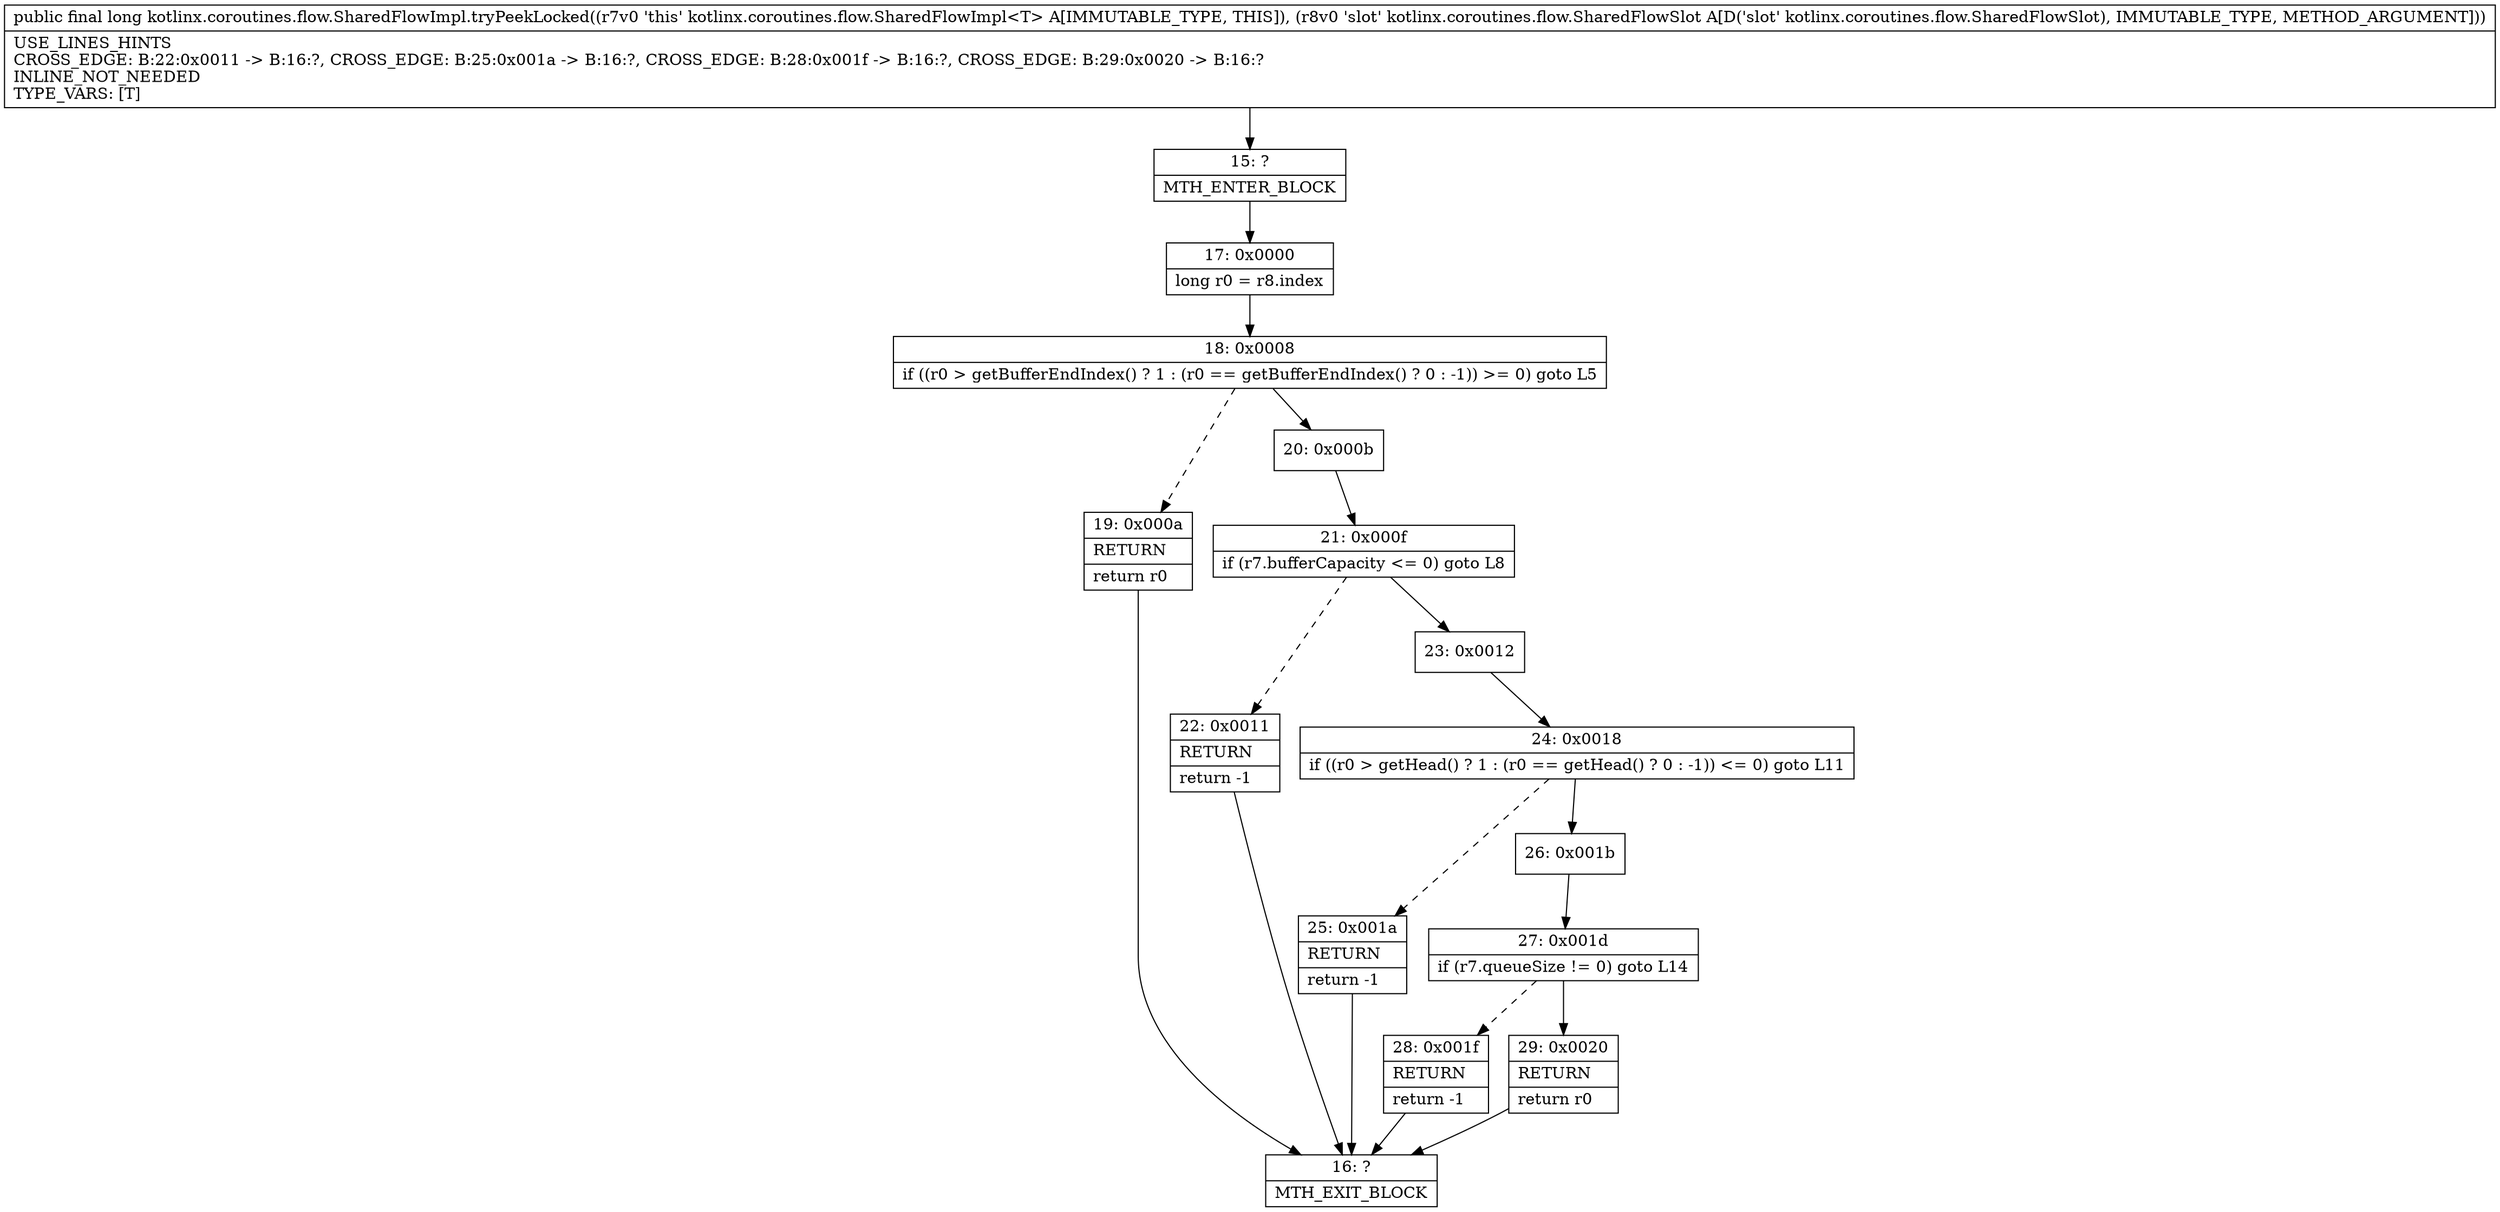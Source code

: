 digraph "CFG forkotlinx.coroutines.flow.SharedFlowImpl.tryPeekLocked(Lkotlinx\/coroutines\/flow\/SharedFlowSlot;)J" {
Node_15 [shape=record,label="{15\:\ ?|MTH_ENTER_BLOCK\l}"];
Node_17 [shape=record,label="{17\:\ 0x0000|long r0 = r8.index\l}"];
Node_18 [shape=record,label="{18\:\ 0x0008|if ((r0 \> getBufferEndIndex() ? 1 : (r0 == getBufferEndIndex() ? 0 : \-1)) \>= 0) goto L5\l}"];
Node_19 [shape=record,label="{19\:\ 0x000a|RETURN\l|return r0\l}"];
Node_16 [shape=record,label="{16\:\ ?|MTH_EXIT_BLOCK\l}"];
Node_20 [shape=record,label="{20\:\ 0x000b}"];
Node_21 [shape=record,label="{21\:\ 0x000f|if (r7.bufferCapacity \<= 0) goto L8\l}"];
Node_22 [shape=record,label="{22\:\ 0x0011|RETURN\l|return \-1\l}"];
Node_23 [shape=record,label="{23\:\ 0x0012}"];
Node_24 [shape=record,label="{24\:\ 0x0018|if ((r0 \> getHead() ? 1 : (r0 == getHead() ? 0 : \-1)) \<= 0) goto L11\l}"];
Node_25 [shape=record,label="{25\:\ 0x001a|RETURN\l|return \-1\l}"];
Node_26 [shape=record,label="{26\:\ 0x001b}"];
Node_27 [shape=record,label="{27\:\ 0x001d|if (r7.queueSize != 0) goto L14\l}"];
Node_28 [shape=record,label="{28\:\ 0x001f|RETURN\l|return \-1\l}"];
Node_29 [shape=record,label="{29\:\ 0x0020|RETURN\l|return r0\l}"];
MethodNode[shape=record,label="{public final long kotlinx.coroutines.flow.SharedFlowImpl.tryPeekLocked((r7v0 'this' kotlinx.coroutines.flow.SharedFlowImpl\<T\> A[IMMUTABLE_TYPE, THIS]), (r8v0 'slot' kotlinx.coroutines.flow.SharedFlowSlot A[D('slot' kotlinx.coroutines.flow.SharedFlowSlot), IMMUTABLE_TYPE, METHOD_ARGUMENT]))  | USE_LINES_HINTS\lCROSS_EDGE: B:22:0x0011 \-\> B:16:?, CROSS_EDGE: B:25:0x001a \-\> B:16:?, CROSS_EDGE: B:28:0x001f \-\> B:16:?, CROSS_EDGE: B:29:0x0020 \-\> B:16:?\lINLINE_NOT_NEEDED\lTYPE_VARS: [T]\l}"];
MethodNode -> Node_15;Node_15 -> Node_17;
Node_17 -> Node_18;
Node_18 -> Node_19[style=dashed];
Node_18 -> Node_20;
Node_19 -> Node_16;
Node_20 -> Node_21;
Node_21 -> Node_22[style=dashed];
Node_21 -> Node_23;
Node_22 -> Node_16;
Node_23 -> Node_24;
Node_24 -> Node_25[style=dashed];
Node_24 -> Node_26;
Node_25 -> Node_16;
Node_26 -> Node_27;
Node_27 -> Node_28[style=dashed];
Node_27 -> Node_29;
Node_28 -> Node_16;
Node_29 -> Node_16;
}

